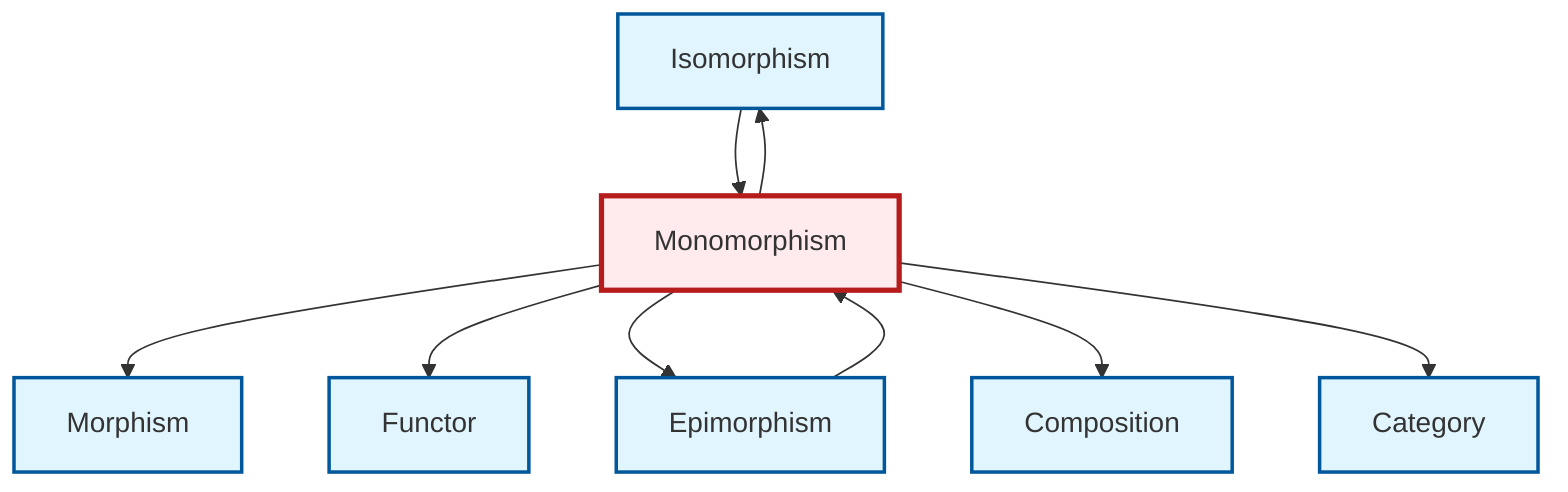 graph TD
    classDef definition fill:#e1f5fe,stroke:#01579b,stroke-width:2px
    classDef theorem fill:#f3e5f5,stroke:#4a148c,stroke-width:2px
    classDef axiom fill:#fff3e0,stroke:#e65100,stroke-width:2px
    classDef example fill:#e8f5e9,stroke:#1b5e20,stroke-width:2px
    classDef current fill:#ffebee,stroke:#b71c1c,stroke-width:3px
    def-category["Category"]:::definition
    def-isomorphism["Isomorphism"]:::definition
    def-morphism["Morphism"]:::definition
    def-epimorphism["Epimorphism"]:::definition
    def-composition["Composition"]:::definition
    def-monomorphism["Monomorphism"]:::definition
    def-functor["Functor"]:::definition
    def-monomorphism --> def-morphism
    def-monomorphism --> def-functor
    def-monomorphism --> def-epimorphism
    def-monomorphism --> def-composition
    def-isomorphism --> def-monomorphism
    def-monomorphism --> def-category
    def-epimorphism --> def-monomorphism
    def-monomorphism --> def-isomorphism
    class def-monomorphism current
